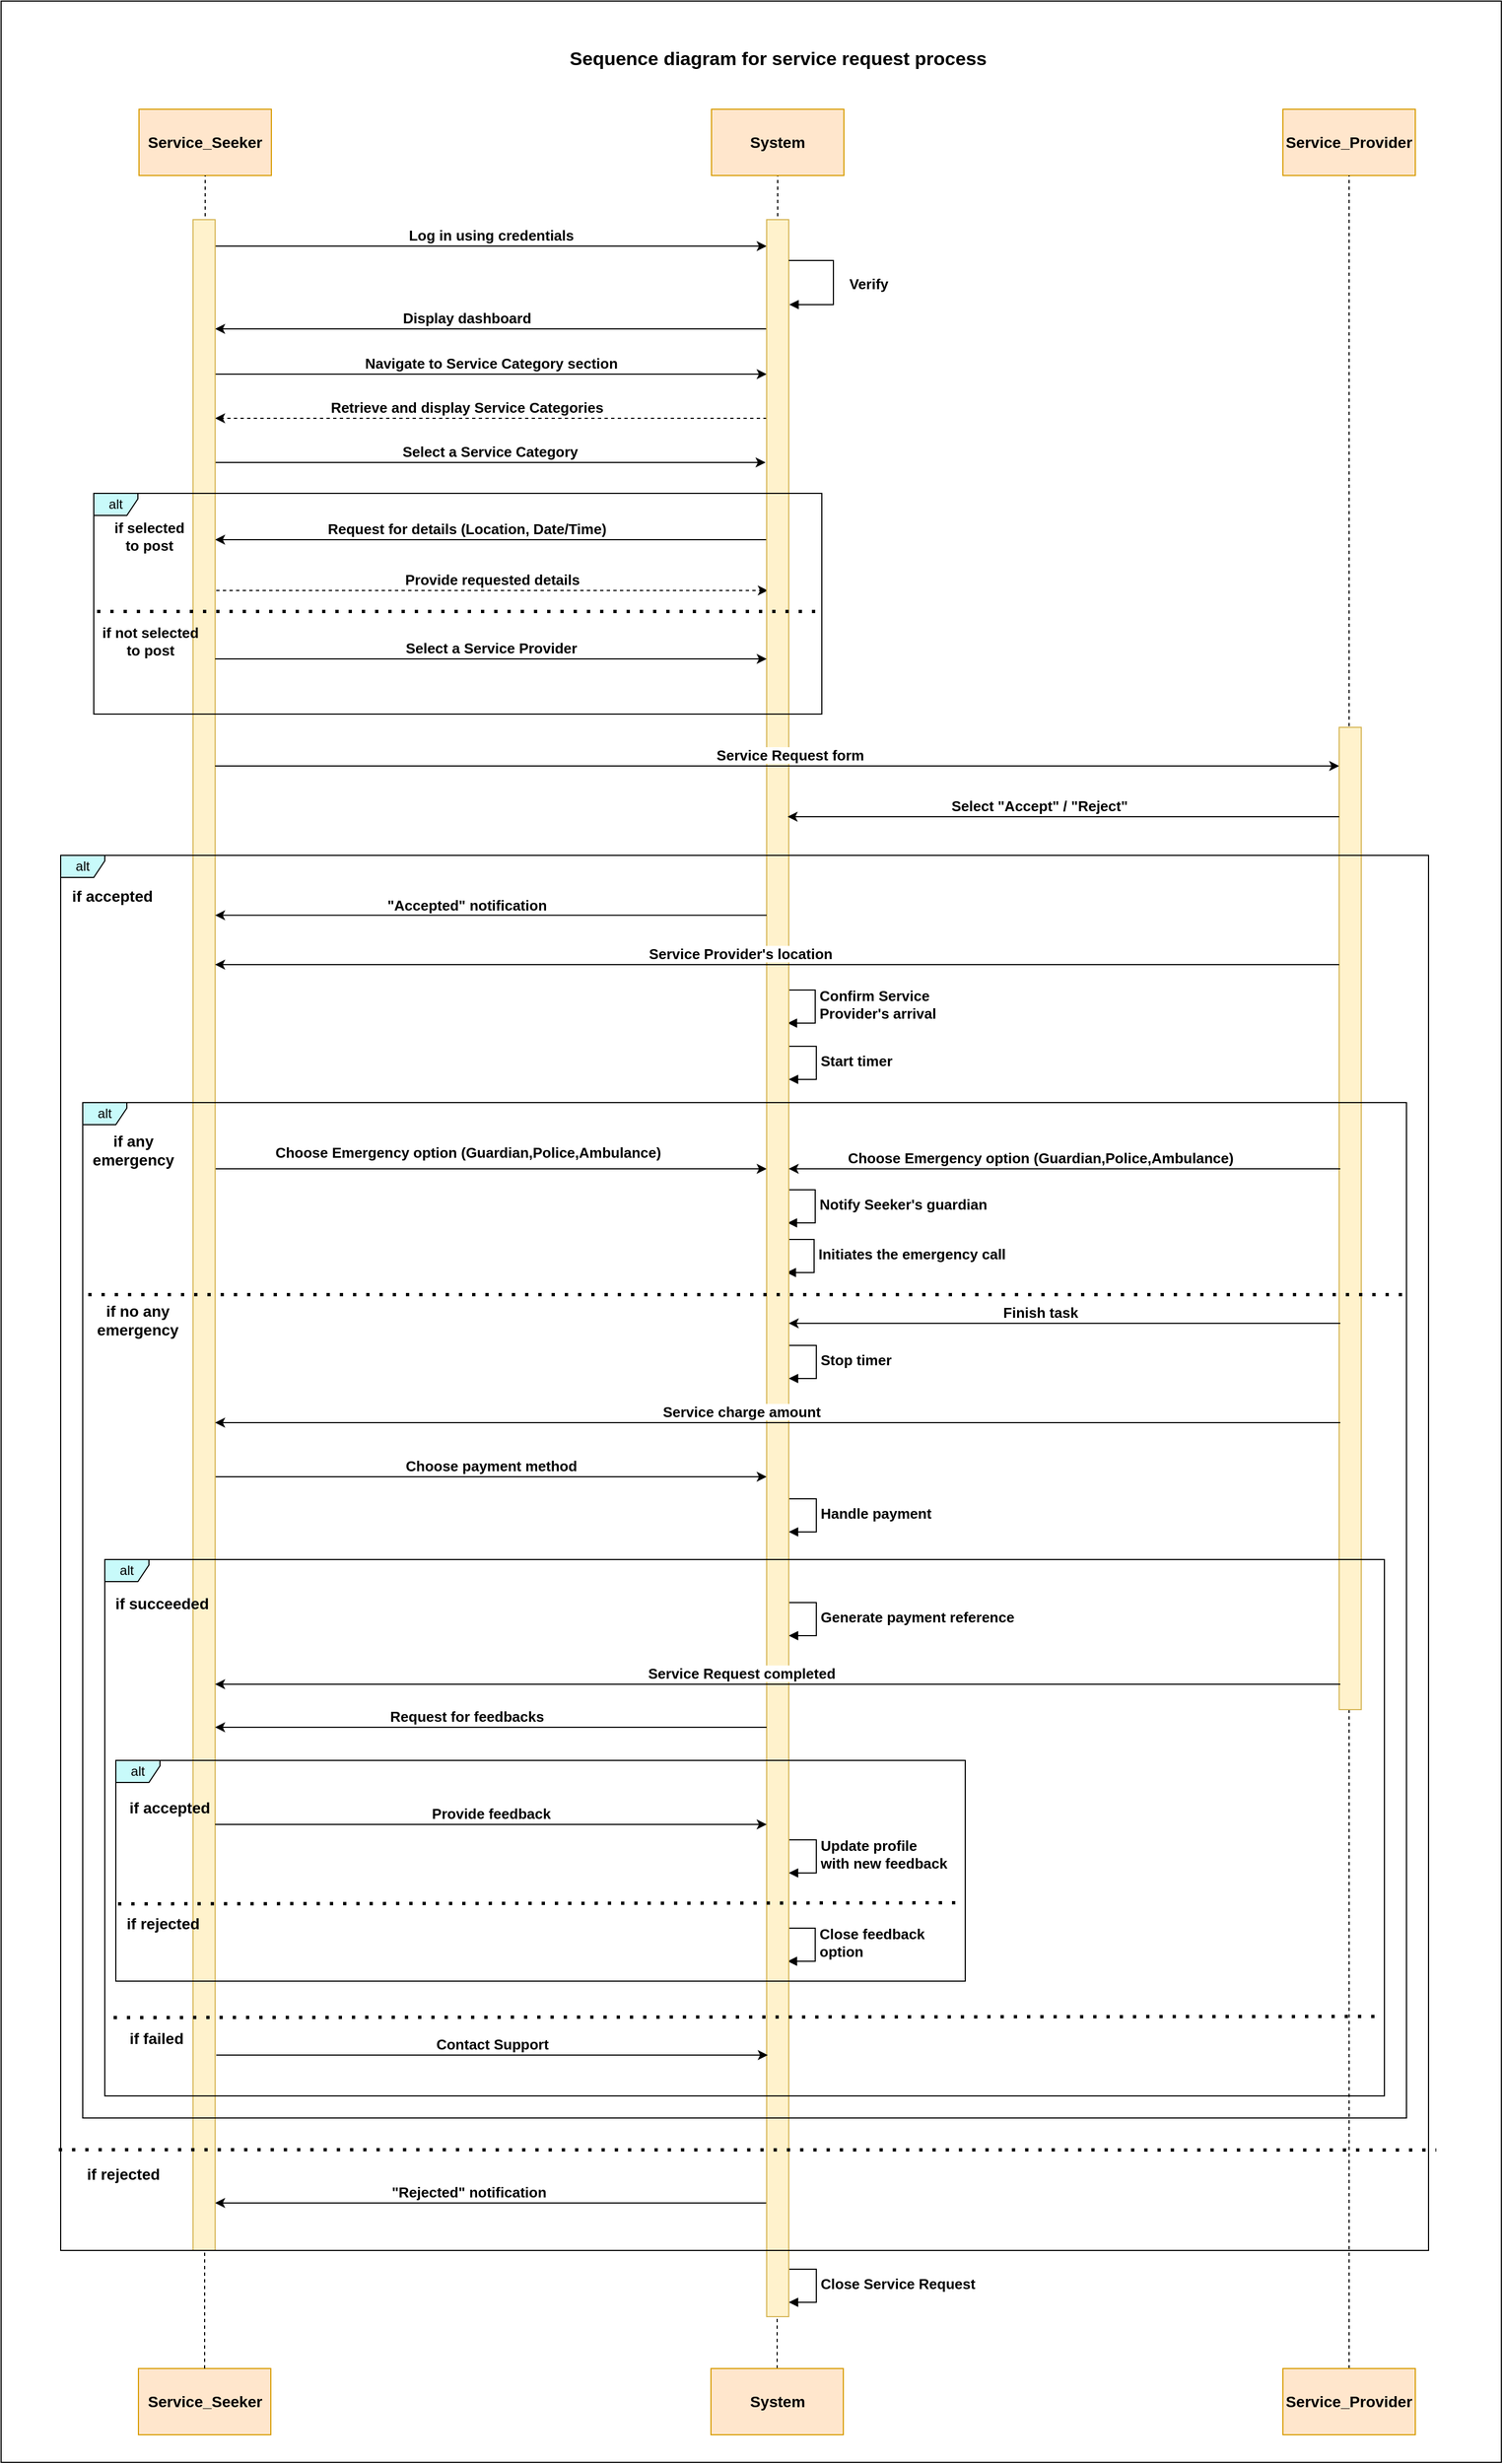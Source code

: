 <mxfile scale="1" border="0" version="24.7.6">
  <diagram name="Page-1" id="8oM3duvz2TU3RTAEfhtT">
    <mxGraphModel dx="2442" dy="2044" grid="1" gridSize="10" guides="1" tooltips="1" connect="1" arrows="1" fold="1" page="1" pageScale="1" pageWidth="827" pageHeight="1169" math="0" shadow="0">
      <root>
        <mxCell id="0" />
        <mxCell id="1" parent="0" />
        <mxCell id="k1m43eBHsrp6XuXPNPDE-4" value="" style="rounded=0;whiteSpace=wrap;html=1;" parent="1" vertex="1">
          <mxGeometry x="-44" y="-58" width="1360" height="2230" as="geometry" />
        </mxCell>
        <mxCell id="nU8jEjxdc3_Op8f76GUu-1" value="&lt;span style=&quot;font-size: 13px;&quot;&gt;&lt;b&gt;Initiates the emergency call&lt;/b&gt;&lt;/span&gt;" style="html=1;align=left;spacingLeft=2;endArrow=block;rounded=0;edgeStyle=orthogonalEdgeStyle;curved=0;rounded=0;fontFamily=Helvetica;fontSize=12;fontColor=default;" edge="1" parent="1">
          <mxGeometry relative="1" as="geometry">
            <mxPoint x="663" y="1064" as="sourcePoint" />
            <Array as="points">
              <mxPoint x="693" y="1094" />
            </Array>
            <mxPoint x="668" y="1094" as="targetPoint" />
          </mxGeometry>
        </mxCell>
        <mxCell id="KTruLiFnn_15mz_rVP_--7" value="&lt;span style=&quot;font-size: 13px;&quot;&gt;&lt;b&gt;Generate payment reference&lt;/b&gt;&lt;/span&gt;" style="html=1;align=left;spacingLeft=2;endArrow=block;rounded=0;edgeStyle=orthogonalEdgeStyle;curved=0;rounded=0;fontFamily=Helvetica;fontSize=12;fontColor=default;" parent="1" edge="1">
          <mxGeometry relative="1" as="geometry">
            <mxPoint x="665" y="1393" as="sourcePoint" />
            <Array as="points">
              <mxPoint x="695" y="1423" />
            </Array>
            <mxPoint x="670" y="1423" as="targetPoint" />
          </mxGeometry>
        </mxCell>
        <mxCell id="JOZAr-Np54FyjJlOU2Ba-77" value="&lt;span style=&quot;font-size: 13px;&quot;&gt;&lt;b&gt;Close Service Request&lt;/b&gt;&lt;/span&gt;" style="html=1;align=left;spacingLeft=2;endArrow=block;rounded=0;edgeStyle=orthogonalEdgeStyle;curved=0;rounded=0;fontFamily=Helvetica;fontSize=12;fontColor=default;" parent="1" edge="1">
          <mxGeometry relative="1" as="geometry">
            <mxPoint x="665" y="1997" as="sourcePoint" />
            <Array as="points">
              <mxPoint x="695" y="2027" />
            </Array>
            <mxPoint x="670" y="2027" as="targetPoint" />
          </mxGeometry>
        </mxCell>
        <mxCell id="JOZAr-Np54FyjJlOU2Ba-74" value="&lt;span style=&quot;font-size: 13px;&quot;&gt;&lt;b&gt;Close feedback&lt;/b&gt;&lt;/span&gt;&lt;div&gt;&lt;span style=&quot;font-size: 13px;&quot;&gt;&lt;b&gt;option&lt;/b&gt;&lt;/span&gt;&lt;/div&gt;" style="html=1;align=left;spacingLeft=2;endArrow=block;rounded=0;edgeStyle=orthogonalEdgeStyle;curved=0;rounded=0;fontFamily=Helvetica;fontSize=12;fontColor=default;" parent="1" edge="1">
          <mxGeometry relative="1" as="geometry">
            <mxPoint x="664" y="1688" as="sourcePoint" />
            <Array as="points">
              <mxPoint x="694" y="1718" />
            </Array>
            <mxPoint x="669" y="1718" as="targetPoint" />
          </mxGeometry>
        </mxCell>
        <mxCell id="JOZAr-Np54FyjJlOU2Ba-67" value="&lt;span style=&quot;font-size: 13px;&quot;&gt;&lt;b&gt;Update profile&lt;/b&gt;&lt;/span&gt;&lt;div&gt;&lt;span style=&quot;font-size: 13px;&quot;&gt;&lt;b&gt;with new feedback&lt;/b&gt;&lt;/span&gt;&lt;/div&gt;" style="html=1;align=left;spacingLeft=2;endArrow=block;rounded=0;edgeStyle=orthogonalEdgeStyle;curved=0;rounded=0;fontFamily=Helvetica;fontSize=12;fontColor=default;" parent="1" edge="1">
          <mxGeometry relative="1" as="geometry">
            <mxPoint x="665" y="1608" as="sourcePoint" />
            <Array as="points">
              <mxPoint x="695" y="1638" />
            </Array>
            <mxPoint x="670" y="1638" as="targetPoint" />
          </mxGeometry>
        </mxCell>
        <mxCell id="JOZAr-Np54FyjJlOU2Ba-59" value="&lt;span style=&quot;font-size: 13px;&quot;&gt;&lt;b&gt;Handle payment&lt;/b&gt;&lt;/span&gt;" style="html=1;align=left;spacingLeft=2;endArrow=block;rounded=0;edgeStyle=orthogonalEdgeStyle;curved=0;rounded=0;fontFamily=Helvetica;fontSize=12;fontColor=default;" parent="1" edge="1">
          <mxGeometry relative="1" as="geometry">
            <mxPoint x="665" y="1299" as="sourcePoint" />
            <Array as="points">
              <mxPoint x="695" y="1329" />
            </Array>
            <mxPoint x="670" y="1329" as="targetPoint" />
          </mxGeometry>
        </mxCell>
        <mxCell id="JOZAr-Np54FyjJlOU2Ba-56" value="&lt;span style=&quot;font-size: 13px;&quot;&gt;&lt;b&gt;Stop timer&lt;/b&gt;&lt;/span&gt;" style="html=1;align=left;spacingLeft=2;endArrow=block;rounded=0;edgeStyle=orthogonalEdgeStyle;curved=0;rounded=0;fontFamily=Helvetica;fontSize=12;fontColor=default;" parent="1" edge="1">
          <mxGeometry relative="1" as="geometry">
            <mxPoint x="665" y="1160" as="sourcePoint" />
            <Array as="points">
              <mxPoint x="695" y="1190" />
            </Array>
            <mxPoint x="670" y="1190" as="targetPoint" />
          </mxGeometry>
        </mxCell>
        <mxCell id="JOZAr-Np54FyjJlOU2Ba-39" value="&lt;b&gt;&lt;font style=&quot;font-size: 13px;&quot;&gt;Confirm Service&lt;/font&gt;&lt;/b&gt;&lt;div&gt;&lt;b&gt;&lt;font style=&quot;font-size: 13px;&quot;&gt;Provider&#39;s arrival&lt;/font&gt;&lt;/b&gt;&lt;/div&gt;" style="html=1;align=left;spacingLeft=2;endArrow=block;rounded=0;edgeStyle=orthogonalEdgeStyle;curved=0;rounded=0;fontFamily=Helvetica;fontSize=12;fontColor=default;" parent="1" edge="1">
          <mxGeometry relative="1" as="geometry">
            <mxPoint x="664" y="838" as="sourcePoint" />
            <Array as="points">
              <mxPoint x="694" y="868" />
            </Array>
            <mxPoint x="669" y="868" as="targetPoint" />
          </mxGeometry>
        </mxCell>
        <mxCell id="JOZAr-Np54FyjJlOU2Ba-43" value="&lt;span style=&quot;font-size: 13px;&quot;&gt;&lt;b&gt;Start timer&lt;/b&gt;&lt;/span&gt;" style="html=1;align=left;spacingLeft=2;endArrow=block;rounded=0;edgeStyle=orthogonalEdgeStyle;curved=0;rounded=0;fontFamily=Helvetica;fontSize=12;fontColor=default;" parent="1" edge="1">
          <mxGeometry relative="1" as="geometry">
            <mxPoint x="665" y="889" as="sourcePoint" />
            <Array as="points">
              <mxPoint x="695" y="919" />
            </Array>
            <mxPoint x="670" y="919" as="targetPoint" />
          </mxGeometry>
        </mxCell>
        <mxCell id="JOZAr-Np54FyjJlOU2Ba-49" value="&lt;span style=&quot;font-size: 13px;&quot;&gt;&lt;b&gt;Notify Seeker&#39;s guardian&lt;/b&gt;&lt;/span&gt;" style="html=1;align=left;spacingLeft=2;endArrow=block;rounded=0;edgeStyle=orthogonalEdgeStyle;curved=0;rounded=0;fontFamily=Helvetica;fontSize=12;fontColor=default;" parent="1" edge="1">
          <mxGeometry relative="1" as="geometry">
            <mxPoint x="664" y="1019" as="sourcePoint" />
            <Array as="points">
              <mxPoint x="694" y="1049" />
            </Array>
            <mxPoint x="669" y="1049" as="targetPoint" />
          </mxGeometry>
        </mxCell>
        <mxCell id="a8Zt6kDaZXivRWWKbpLP-80" value="" style="endArrow=none;dashed=1;html=1;rounded=0;exitX=0.5;exitY=0;exitDx=0;exitDy=0;entryX=0.5;entryY=1;entryDx=0;entryDy=0;" parent="1" source="a8Zt6kDaZXivRWWKbpLP-74" target="a8Zt6kDaZXivRWWKbpLP-2" edge="1">
          <mxGeometry width="50" height="50" relative="1" as="geometry">
            <mxPoint x="520" y="1080" as="sourcePoint" />
            <mxPoint x="690" y="130" as="targetPoint" />
          </mxGeometry>
        </mxCell>
        <mxCell id="a8Zt6kDaZXivRWWKbpLP-1" value="&lt;h3&gt;Service_Seeker&lt;/h3&gt;" style="rounded=0;whiteSpace=wrap;html=1;fillColor=#ffe6cc;strokeColor=#d79b00;" parent="1" vertex="1">
          <mxGeometry x="81" y="40" width="120" height="60" as="geometry" />
        </mxCell>
        <mxCell id="a8Zt6kDaZXivRWWKbpLP-2" value="&lt;h3&gt;System&lt;/h3&gt;" style="rounded=0;whiteSpace=wrap;html=1;fillColor=#ffe6cc;strokeColor=#d79b00;" parent="1" vertex="1">
          <mxGeometry x="600" y="40" width="120" height="60" as="geometry" />
        </mxCell>
        <mxCell id="a8Zt6kDaZXivRWWKbpLP-30" value="" style="endArrow=classic;html=1;rounded=0;" parent="1" edge="1">
          <mxGeometry width="50" height="50" relative="1" as="geometry">
            <mxPoint x="150" y="164" as="sourcePoint" />
            <mxPoint x="650" y="164" as="targetPoint" />
          </mxGeometry>
        </mxCell>
        <mxCell id="a8Zt6kDaZXivRWWKbpLP-31" value="&lt;b&gt;&lt;font style=&quot;font-size: 13px;&quot;&gt;Log in using credentials&lt;/font&gt;&lt;/b&gt;" style="edgeLabel;html=1;align=center;verticalAlign=middle;resizable=0;points=[];" parent="a8Zt6kDaZXivRWWKbpLP-30" vertex="1" connectable="0">
          <mxGeometry x="0.044" relative="1" as="geometry">
            <mxPoint x="-11" y="-10" as="offset" />
          </mxGeometry>
        </mxCell>
        <mxCell id="a8Zt6kDaZXivRWWKbpLP-40" value="" style="endArrow=classic;html=1;rounded=0;" parent="1" edge="1">
          <mxGeometry width="50" height="50" relative="1" as="geometry">
            <mxPoint x="650" y="239" as="sourcePoint" />
            <mxPoint x="150" y="239" as="targetPoint" />
          </mxGeometry>
        </mxCell>
        <mxCell id="a8Zt6kDaZXivRWWKbpLP-41" value="&lt;b&gt;&lt;font style=&quot;font-size: 13px;&quot;&gt;Display dashboard&lt;/font&gt;&lt;/b&gt;" style="edgeLabel;html=1;align=center;verticalAlign=middle;resizable=0;points=[];" parent="a8Zt6kDaZXivRWWKbpLP-40" vertex="1" connectable="0">
          <mxGeometry x="0.044" relative="1" as="geometry">
            <mxPoint x="-11" y="-10" as="offset" />
          </mxGeometry>
        </mxCell>
        <mxCell id="a8Zt6kDaZXivRWWKbpLP-42" value="" style="endArrow=classic;html=1;rounded=0;" parent="1" edge="1">
          <mxGeometry width="50" height="50" relative="1" as="geometry">
            <mxPoint x="150" y="280" as="sourcePoint" />
            <mxPoint x="650" y="280" as="targetPoint" />
          </mxGeometry>
        </mxCell>
        <mxCell id="a8Zt6kDaZXivRWWKbpLP-43" value="&lt;b&gt;&lt;font style=&quot;font-size: 13px;&quot;&gt;Navigate to Service Category&amp;nbsp;&lt;/font&gt;&lt;/b&gt;&lt;b&gt;&lt;font style=&quot;font-size: 13px;&quot;&gt;section&lt;/font&gt;&lt;/b&gt;" style="edgeLabel;html=1;align=center;verticalAlign=middle;resizable=0;points=[];" parent="a8Zt6kDaZXivRWWKbpLP-42" vertex="1" connectable="0">
          <mxGeometry x="0.044" relative="1" as="geometry">
            <mxPoint x="-11" y="-10" as="offset" />
          </mxGeometry>
        </mxCell>
        <mxCell id="a8Zt6kDaZXivRWWKbpLP-44" value="" style="endArrow=classic;html=1;rounded=0;" parent="1" edge="1">
          <mxGeometry width="50" height="50" relative="1" as="geometry">
            <mxPoint x="149" y="360" as="sourcePoint" />
            <mxPoint x="649" y="360" as="targetPoint" />
          </mxGeometry>
        </mxCell>
        <mxCell id="a8Zt6kDaZXivRWWKbpLP-45" value="&lt;b&gt;&lt;font style=&quot;font-size: 13px;&quot;&gt;Select a Service Category&lt;/font&gt;&lt;/b&gt;" style="edgeLabel;html=1;align=center;verticalAlign=middle;resizable=0;points=[];" parent="a8Zt6kDaZXivRWWKbpLP-44" vertex="1" connectable="0">
          <mxGeometry x="0.044" relative="1" as="geometry">
            <mxPoint x="-11" y="-10" as="offset" />
          </mxGeometry>
        </mxCell>
        <mxCell id="a8Zt6kDaZXivRWWKbpLP-46" value="" style="endArrow=classic;html=1;rounded=0;dashed=1;" parent="1" edge="1">
          <mxGeometry width="50" height="50" relative="1" as="geometry">
            <mxPoint x="650" y="320" as="sourcePoint" />
            <mxPoint x="150" y="320" as="targetPoint" />
          </mxGeometry>
        </mxCell>
        <mxCell id="a8Zt6kDaZXivRWWKbpLP-47" value="&lt;b&gt;&lt;font style=&quot;font-size: 13px;&quot;&gt;Retrieve and display Service&amp;nbsp;&lt;/font&gt;&lt;/b&gt;&lt;span style=&quot;color: rgba(0, 0, 0, 0); font-family: monospace; font-size: 0px; text-align: start; background-color: rgb(251, 251, 251);&quot;&gt;%3CmxGraphModel%3E%3Croot%3E%3CmxCell%20id%3D%220%22%2F%3E%3CmxCell%20id%3D%221%22%20parent%3D%220%22%2F%3E%3CmxCell%20id%3D%222%22%20value%3D%22%22%20style%3D%22endArrow%3Dclassic%3Bhtml%3D1%3Brounded%3D0%3B%22%20edge%3D%221%22%20parent%3D%221%22%3E%3CmxGeometry%20width%3D%2250%22%20height%3D%2250%22%20relative%3D%221%22%20as%3D%22geometry%22%3E%3CmxPoint%20x%3D%22650%22%20y%3D%22239%22%20as%3D%22sourcePoint%22%2F%3E%3CmxPoint%20x%3D%22150%22%20y%3D%22239%22%20as%3D%22targetPoint%22%2F%3E%3C%2FmxGeometry%3E%3C%2FmxCell%3E%3CmxCell%20id%3D%223%22%20value%3D%22%26lt%3Bb%26gt%3B%26lt%3Bfont%20style%3D%26quot%3Bfont-size%3A%2013px%3B%26quot%3B%26gt%3BDisplay%20dashboard%26lt%3B%2Ffont%26gt%3B%26lt%3B%2Fb%26gt%3B%22%20style%3D%22edgeLabel%3Bhtml%3D1%3Balign%3Dcenter%3BverticalAlign%3Dmiddle%3Bresizable%3D0%3Bpoints%3D%5B%5D%3B%22%20vertex%3D%221%22%20connectable%3D%220%22%20parent%3D%222%22%3E%3CmxGeometry%20x%3D%220.044%22%20relative%3D%221%22%20as%3D%22geometry%22%3E%3CmxPoint%20x%3D%22-11%22%20y%3D%22-10%22%20as%3D%22offset%22%2F%3E%3C%2FmxGeometry%3E%3C%2FmxCell%3E%3C%2Froot%3E%3C%2FmxGraphModel%3E&lt;/span&gt;&lt;span style=&quot;color: rgba(0, 0, 0, 0); font-family: monospace; font-size: 0px; text-align: start; background-color: rgb(251, 251, 251);&quot;&gt;%3CmxGraphModel%3E%3Croot%3E%3CmxCell%20id%3D%220%22%2F%3E%3CmxCell%20id%3D%221%22%20parent%3D%220%22%2F%3E%3CmxCell%20id%3D%222%22%20value%3D%22%22%20style%3D%22endArrow%3Dclassic%3Bhtml%3D1%3Brounded%3D0%3B%22%20edge%3D%221%22%20parent%3D%221%22%3E%3CmxGeometry%20width%3D%2250%22%20height%3D%2250%22%20relative%3D%221%22%20as%3D%22geometry%22%3E%3CmxPoint%20x%3D%22650%22%20y%3D%22239%22%20as%3D%22sourcePoint%22%2F%3E%3CmxPoint%20x%3D%22150%22%20y%3D%22239%22%20as%3D%22targetPoint%22%2F%3E%3C%2FmxGeometry%3E%3C%2FmxCell%3E%3CmxCell%20id%3D%223%22%20value%3D%22%26lt%3Bb%26gt%3B%26lt%3Bfont%20style%3D%26quot%3Bfont-size%3A%2013px%3B%26quot%3B%26gt%3BDisplay%20dashboard%26lt%3B%2Ffont%26gt%3B%26lt%3B%2Fb%26gt%3B%22%20style%3D%22edgeLabel%3Bhtml%3D1%3Balign%3Dcenter%3BverticalAlign%3Dmiddle%3Bresizable%3D0%3Bpoints%3D%5B%5D%3B%22%20vertex%3D%221%22%20connectable%3D%220%22%20parent%3D%222%22%3E%3CmxGeometry%20x%3D%220.044%22%20relative%3D%221%22%20as%3D%22geometry%22%3E%3CmxPoint%20x%3D%22-11%22%20y%3D%22-10%22%20as%3D%22offset%22%2F%3E%3C%2FmxGeometry%3E%3C%2FmxCell%3E%3C%2Froot%3E%3C%2FmxGraphModel%3E&lt;/span&gt;&lt;b&gt;&lt;font style=&quot;font-size: 13px;&quot;&gt;Categories&lt;/font&gt;&lt;/b&gt;" style="edgeLabel;html=1;align=center;verticalAlign=middle;resizable=0;points=[];" parent="a8Zt6kDaZXivRWWKbpLP-46" vertex="1" connectable="0">
          <mxGeometry x="0.044" relative="1" as="geometry">
            <mxPoint x="-11" y="-10" as="offset" />
          </mxGeometry>
        </mxCell>
        <mxCell id="a8Zt6kDaZXivRWWKbpLP-48" value="" style="endArrow=classic;html=1;rounded=0;" parent="1" edge="1">
          <mxGeometry width="50" height="50" relative="1" as="geometry">
            <mxPoint x="650" y="430" as="sourcePoint" />
            <mxPoint x="150" y="430" as="targetPoint" />
          </mxGeometry>
        </mxCell>
        <mxCell id="a8Zt6kDaZXivRWWKbpLP-49" value="&lt;b&gt;&lt;font style=&quot;font-size: 13px;&quot;&gt;Request for details (Location, Date/Time)&lt;/font&gt;&lt;/b&gt;" style="edgeLabel;html=1;align=center;verticalAlign=middle;resizable=0;points=[];" parent="a8Zt6kDaZXivRWWKbpLP-48" vertex="1" connectable="0">
          <mxGeometry x="0.044" relative="1" as="geometry">
            <mxPoint x="-11" y="-10" as="offset" />
          </mxGeometry>
        </mxCell>
        <mxCell id="a8Zt6kDaZXivRWWKbpLP-50" value="" style="endArrow=classic;html=1;rounded=0;dashed=1;" parent="1" edge="1">
          <mxGeometry width="50" height="50" relative="1" as="geometry">
            <mxPoint x="151" y="476" as="sourcePoint" />
            <mxPoint x="651" y="476" as="targetPoint" />
          </mxGeometry>
        </mxCell>
        <mxCell id="a8Zt6kDaZXivRWWKbpLP-51" value="&lt;b&gt;&lt;font style=&quot;font-size: 13px;&quot;&gt;Provide requested details&lt;/font&gt;&lt;/b&gt;" style="edgeLabel;html=1;align=center;verticalAlign=middle;resizable=0;points=[];" parent="a8Zt6kDaZXivRWWKbpLP-50" vertex="1" connectable="0">
          <mxGeometry x="0.044" relative="1" as="geometry">
            <mxPoint x="-11" y="-10" as="offset" />
          </mxGeometry>
        </mxCell>
        <mxCell id="a8Zt6kDaZXivRWWKbpLP-56" value="" style="endArrow=classic;html=1;rounded=0;" parent="1" edge="1">
          <mxGeometry width="50" height="50" relative="1" as="geometry">
            <mxPoint x="650" y="1937" as="sourcePoint" />
            <mxPoint x="150" y="1937" as="targetPoint" />
          </mxGeometry>
        </mxCell>
        <mxCell id="a8Zt6kDaZXivRWWKbpLP-57" value="&lt;span style=&quot;font-size: 13px;&quot;&gt;&lt;b&gt;&amp;nbsp;&quot;Rejected&quot; notification&lt;/b&gt;&lt;/span&gt;" style="edgeLabel;html=1;align=center;verticalAlign=middle;resizable=0;points=[];" parent="a8Zt6kDaZXivRWWKbpLP-56" vertex="1" connectable="0">
          <mxGeometry x="0.044" relative="1" as="geometry">
            <mxPoint x="-11" y="-10" as="offset" />
          </mxGeometry>
        </mxCell>
        <mxCell id="a8Zt6kDaZXivRWWKbpLP-61" value="" style="endArrow=classic;html=1;rounded=0;" parent="1" edge="1">
          <mxGeometry width="50" height="50" relative="1" as="geometry">
            <mxPoint x="150" y="1000" as="sourcePoint" />
            <mxPoint x="650" y="1000" as="targetPoint" />
          </mxGeometry>
        </mxCell>
        <mxCell id="a8Zt6kDaZXivRWWKbpLP-62" value="&lt;b&gt;&lt;font style=&quot;font-size: 13px;&quot;&gt;Choose Emergency option (Guardian,Police,Ambulance)&lt;/font&gt;&lt;/b&gt;" style="edgeLabel;html=1;align=center;verticalAlign=middle;resizable=0;points=[];" parent="a8Zt6kDaZXivRWWKbpLP-61" vertex="1" connectable="0">
          <mxGeometry x="0.044" relative="1" as="geometry">
            <mxPoint x="-32" y="-15" as="offset" />
          </mxGeometry>
        </mxCell>
        <mxCell id="a8Zt6kDaZXivRWWKbpLP-66" value="" style="endArrow=classic;html=1;rounded=0;" parent="1" edge="1">
          <mxGeometry width="50" height="50" relative="1" as="geometry">
            <mxPoint x="150" y="1279" as="sourcePoint" />
            <mxPoint x="650" y="1279" as="targetPoint" />
          </mxGeometry>
        </mxCell>
        <mxCell id="a8Zt6kDaZXivRWWKbpLP-67" value="&lt;b&gt;&lt;font style=&quot;font-size: 13px;&quot;&gt;Choose payment method&lt;/font&gt;&lt;/b&gt;" style="edgeLabel;html=1;align=center;verticalAlign=middle;resizable=0;points=[];" parent="a8Zt6kDaZXivRWWKbpLP-66" vertex="1" connectable="0">
          <mxGeometry x="0.044" relative="1" as="geometry">
            <mxPoint x="-11" y="-10" as="offset" />
          </mxGeometry>
        </mxCell>
        <mxCell id="a8Zt6kDaZXivRWWKbpLP-69" value="&lt;font style=&quot;font-size: 14px;&quot;&gt;&lt;b&gt;if accepted&lt;/b&gt;&lt;/font&gt;" style="text;html=1;align=center;verticalAlign=middle;whiteSpace=wrap;rounded=0;" parent="1" vertex="1">
          <mxGeometry x="7" y="738" width="100" height="30" as="geometry" />
        </mxCell>
        <mxCell id="a8Zt6kDaZXivRWWKbpLP-73" value="&lt;h3&gt;Service_Seeker&lt;/h3&gt;" style="rounded=0;whiteSpace=wrap;html=1;fillColor=#ffe6cc;strokeColor=#d79b00;" parent="1" vertex="1">
          <mxGeometry x="80.5" y="2087" width="120" height="60" as="geometry" />
        </mxCell>
        <mxCell id="a8Zt6kDaZXivRWWKbpLP-74" value="&lt;h3&gt;System&lt;/h3&gt;" style="rounded=0;whiteSpace=wrap;html=1;fillColor=#ffe6cc;strokeColor=#d79b00;" parent="1" vertex="1">
          <mxGeometry x="599.5" y="2087" width="120" height="60" as="geometry" />
        </mxCell>
        <mxCell id="a8Zt6kDaZXivRWWKbpLP-76" value="" style="endArrow=none;dashed=1;html=1;rounded=0;entryX=0.5;entryY=1;entryDx=0;entryDy=0;exitX=0.5;exitY=0;exitDx=0;exitDy=0;" parent="1" source="a8Zt6kDaZXivRWWKbpLP-73" target="a8Zt6kDaZXivRWWKbpLP-1" edge="1">
          <mxGeometry width="50" height="50" relative="1" as="geometry">
            <mxPoint x="141" y="1772.286" as="sourcePoint" />
            <mxPoint x="230" y="1040" as="targetPoint" />
            <Array as="points" />
          </mxGeometry>
        </mxCell>
        <mxCell id="a8Zt6kDaZXivRWWKbpLP-75" value="" style="html=1;points=[[0,0,0,0,5],[0,1,0,0,-5],[1,0,0,0,5],[1,1,0,0,-5]];perimeter=orthogonalPerimeter;outlineConnect=0;targetShapes=umlLifeline;portConstraint=eastwest;newEdgeStyle={&quot;curved&quot;:0,&quot;rounded&quot;:0};fillColor=#fff2cc;strokeColor=#d6b656;" parent="1" vertex="1">
          <mxGeometry x="130" y="140" width="20" height="1840" as="geometry" />
        </mxCell>
        <mxCell id="a8Zt6kDaZXivRWWKbpLP-77" value="" style="html=1;points=[[0,0,0,0,5],[0,1,0,0,-5],[1,0,0,0,5],[1,1,0,0,-5]];perimeter=orthogonalPerimeter;outlineConnect=0;targetShapes=umlLifeline;portConstraint=eastwest;newEdgeStyle={&quot;curved&quot;:0,&quot;rounded&quot;:0};fillColor=#fff2cc;strokeColor=#d6b656;" parent="1" vertex="1">
          <mxGeometry x="650" y="140" width="20" height="1900" as="geometry" />
        </mxCell>
        <mxCell id="a8Zt6kDaZXivRWWKbpLP-70" value="&lt;font style=&quot;font-size: 14px;&quot;&gt;&lt;b&gt;if rejected&lt;/b&gt;&lt;/font&gt;" style="text;html=1;align=center;verticalAlign=middle;whiteSpace=wrap;rounded=0;" parent="1" vertex="1">
          <mxGeometry x="15" y="1896" width="104" height="30" as="geometry" />
        </mxCell>
        <mxCell id="JOZAr-Np54FyjJlOU2Ba-1" value="&lt;h3&gt;Service_Provider&lt;/h3&gt;" style="rounded=0;whiteSpace=wrap;html=1;fillColor=#ffe6cc;strokeColor=#d79b00;" parent="1" vertex="1">
          <mxGeometry x="1118" y="40" width="120" height="60" as="geometry" />
        </mxCell>
        <mxCell id="JOZAr-Np54FyjJlOU2Ba-3" value="" style="endArrow=none;dashed=1;html=1;rounded=0;entryX=0.5;entryY=1;entryDx=0;entryDy=0;exitX=0.5;exitY=0;exitDx=0;exitDy=0;" parent="1" source="JOZAr-Np54FyjJlOU2Ba-75" target="JOZAr-Np54FyjJlOU2Ba-1" edge="1">
          <mxGeometry width="50" height="50" relative="1" as="geometry">
            <mxPoint x="1178" y="1080" as="sourcePoint" />
            <mxPoint x="1058" y="120" as="targetPoint" />
          </mxGeometry>
        </mxCell>
        <mxCell id="JOZAr-Np54FyjJlOU2Ba-13" value="alt" style="shape=umlFrame;whiteSpace=wrap;html=1;pointerEvents=0;width=40;height=20;fillColor=#c8fafa;" parent="1" vertex="1">
          <mxGeometry x="40" y="388" width="660" height="200" as="geometry" />
        </mxCell>
        <mxCell id="JOZAr-Np54FyjJlOU2Ba-14" value="&lt;font style=&quot;font-size: 13px;&quot;&gt;&lt;b&gt;if selected&lt;/b&gt;&lt;/font&gt;&lt;div style=&quot;font-size: 13px;&quot;&gt;&lt;font style=&quot;font-size: 13px;&quot;&gt;&lt;b&gt;to post&lt;/b&gt;&lt;/font&gt;&lt;/div&gt;" style="text;html=1;align=center;verticalAlign=middle;resizable=0;points=[];autosize=1;strokeColor=none;fillColor=none;fontFamily=Helvetica;fontSize=12;fontColor=default;" parent="1" vertex="1">
          <mxGeometry x="45" y="407" width="90" height="40" as="geometry" />
        </mxCell>
        <mxCell id="JOZAr-Np54FyjJlOU2Ba-16" value="&lt;span style=&quot;font-size: 13px;&quot;&gt;&lt;b&gt;Verify&lt;/b&gt;&lt;/span&gt;" style="html=1;align=left;spacingLeft=2;endArrow=block;rounded=0;edgeStyle=orthogonalEdgeStyle;curved=0;rounded=0;" parent="1" edge="1">
          <mxGeometry x="0.004" y="10" relative="1" as="geometry">
            <mxPoint x="670" y="177" as="sourcePoint" />
            <Array as="points">
              <mxPoint x="710.5" y="177" />
              <mxPoint x="710.5" y="217" />
            </Array>
            <mxPoint x="670.5" y="217" as="targetPoint" />
            <mxPoint y="1" as="offset" />
          </mxGeometry>
        </mxCell>
        <mxCell id="JOZAr-Np54FyjJlOU2Ba-17" value="&lt;b&gt;&lt;font style=&quot;font-size: 17px;&quot;&gt;Sequence diagram for service request process&lt;/font&gt;&lt;/b&gt;" style="text;html=1;align=center;verticalAlign=middle;resizable=0;points=[];autosize=1;strokeColor=none;fillColor=none;fontFamily=Helvetica;fontSize=12;fontColor=default;" parent="1" vertex="1">
          <mxGeometry x="459.5" y="-20" width="400" height="30" as="geometry" />
        </mxCell>
        <mxCell id="JOZAr-Np54FyjJlOU2Ba-19" value="" style="endArrow=none;dashed=1;html=1;dashPattern=1 3;strokeWidth=3;rounded=0;exitX=0.001;exitY=0.666;exitDx=0;exitDy=0;exitPerimeter=0;" parent="1" edge="1">
          <mxGeometry width="50" height="50" relative="1" as="geometry">
            <mxPoint x="43" y="495" as="sourcePoint" />
            <mxPoint x="700" y="495" as="targetPoint" />
          </mxGeometry>
        </mxCell>
        <mxCell id="JOZAr-Np54FyjJlOU2Ba-20" value="&lt;b style=&quot;font-size: 13px;&quot;&gt;&lt;font style=&quot;font-size: 13px;&quot;&gt;if not selected&lt;/font&gt;&lt;/b&gt;&lt;div style=&quot;font-size: 13px;&quot;&gt;&lt;b&gt;&lt;font style=&quot;font-size: 13px;&quot;&gt;to post&lt;/font&gt;&lt;/b&gt;&lt;/div&gt;" style="text;html=1;align=center;verticalAlign=middle;resizable=0;points=[];autosize=1;strokeColor=none;fillColor=none;fontFamily=Helvetica;fontSize=12;fontColor=default;" parent="1" vertex="1">
          <mxGeometry x="36" y="502" width="110" height="40" as="geometry" />
        </mxCell>
        <mxCell id="JOZAr-Np54FyjJlOU2Ba-21" value="" style="endArrow=classic;html=1;rounded=0;" parent="1" edge="1">
          <mxGeometry width="50" height="50" relative="1" as="geometry">
            <mxPoint x="150" y="538" as="sourcePoint" />
            <mxPoint x="650" y="538" as="targetPoint" />
          </mxGeometry>
        </mxCell>
        <mxCell id="JOZAr-Np54FyjJlOU2Ba-22" value="&lt;b&gt;&lt;font style=&quot;font-size: 13px;&quot;&gt;Select a Service Provider&lt;/font&gt;&lt;/b&gt;" style="edgeLabel;html=1;align=center;verticalAlign=middle;resizable=0;points=[];" parent="JOZAr-Np54FyjJlOU2Ba-21" vertex="1" connectable="0">
          <mxGeometry x="0.044" relative="1" as="geometry">
            <mxPoint x="-11" y="-10" as="offset" />
          </mxGeometry>
        </mxCell>
        <mxCell id="JOZAr-Np54FyjJlOU2Ba-26" value="" style="endArrow=classic;html=1;rounded=0;" parent="1" edge="1">
          <mxGeometry width="50" height="50" relative="1" as="geometry">
            <mxPoint x="150" y="635" as="sourcePoint" />
            <mxPoint x="1169" y="635" as="targetPoint" />
          </mxGeometry>
        </mxCell>
        <mxCell id="JOZAr-Np54FyjJlOU2Ba-27" value="&lt;b&gt;&lt;font style=&quot;font-size: 13px;&quot;&gt;Service Request form&lt;/font&gt;&lt;/b&gt;" style="edgeLabel;html=1;align=center;verticalAlign=middle;resizable=0;points=[];" parent="JOZAr-Np54FyjJlOU2Ba-26" vertex="1" connectable="0">
          <mxGeometry x="0.044" relative="1" as="geometry">
            <mxPoint x="-11" y="-10" as="offset" />
          </mxGeometry>
        </mxCell>
        <mxCell id="JOZAr-Np54FyjJlOU2Ba-28" value="" style="html=1;points=[[0,0,0,0,5],[0,1,0,0,-5],[1,0,0,0,5],[1,1,0,0,-5]];perimeter=orthogonalPerimeter;outlineConnect=0;targetShapes=umlLifeline;portConstraint=eastwest;newEdgeStyle={&quot;curved&quot;:0,&quot;rounded&quot;:0};fillColor=#fff2cc;strokeColor=#d6b656;" parent="1" vertex="1">
          <mxGeometry x="1169" y="600" width="20" height="890" as="geometry" />
        </mxCell>
        <mxCell id="JOZAr-Np54FyjJlOU2Ba-30" value="" style="endArrow=classic;html=1;rounded=0;" parent="1" edge="1">
          <mxGeometry width="50" height="50" relative="1" as="geometry">
            <mxPoint x="650" y="770.29" as="sourcePoint" />
            <mxPoint x="150" y="770.29" as="targetPoint" />
          </mxGeometry>
        </mxCell>
        <mxCell id="JOZAr-Np54FyjJlOU2Ba-31" value="&lt;span style=&quot;font-size: 13px;&quot;&gt;&lt;b&gt;&quot;Accepted&quot; notification&lt;/b&gt;&lt;/span&gt;" style="edgeLabel;html=1;align=center;verticalAlign=middle;resizable=0;points=[];" parent="JOZAr-Np54FyjJlOU2Ba-30" vertex="1" connectable="0">
          <mxGeometry x="0.044" relative="1" as="geometry">
            <mxPoint x="-11" y="-10" as="offset" />
          </mxGeometry>
        </mxCell>
        <mxCell id="JOZAr-Np54FyjJlOU2Ba-32" value="" style="endArrow=classic;html=1;rounded=0;" parent="1" edge="1">
          <mxGeometry width="50" height="50" relative="1" as="geometry">
            <mxPoint x="1169" y="681" as="sourcePoint" />
            <mxPoint x="669" y="681" as="targetPoint" />
          </mxGeometry>
        </mxCell>
        <mxCell id="JOZAr-Np54FyjJlOU2Ba-33" value="&lt;span style=&quot;font-size: 13px;&quot;&gt;&lt;b&gt;Select &quot;Accept&quot; / &quot;Reject&quot;&lt;/b&gt;&lt;/span&gt;" style="edgeLabel;html=1;align=center;verticalAlign=middle;resizable=0;points=[];" parent="JOZAr-Np54FyjJlOU2Ba-32" vertex="1" connectable="0">
          <mxGeometry x="0.044" relative="1" as="geometry">
            <mxPoint x="-11" y="-10" as="offset" />
          </mxGeometry>
        </mxCell>
        <mxCell id="JOZAr-Np54FyjJlOU2Ba-44" value="alt" style="shape=umlFrame;whiteSpace=wrap;html=1;pointerEvents=0;rounded=0;strokeColor=default;align=center;verticalAlign=middle;fontFamily=Helvetica;fontSize=12;fontColor=default;fillColor=#c8fafa;width=40;height=20;" parent="1" vertex="1">
          <mxGeometry x="30" y="940" width="1200" height="920" as="geometry" />
        </mxCell>
        <mxCell id="JOZAr-Np54FyjJlOU2Ba-45" value="&lt;font style=&quot;font-size: 14px;&quot;&gt;&lt;b&gt;if accepted&lt;/b&gt;&lt;/font&gt;" style="text;html=1;align=center;verticalAlign=middle;whiteSpace=wrap;rounded=0;" parent="1" vertex="1">
          <mxGeometry x="59" y="1564" width="100" height="30" as="geometry" />
        </mxCell>
        <mxCell id="JOZAr-Np54FyjJlOU2Ba-46" value="&lt;font style=&quot;font-size: 14px;&quot;&gt;&lt;b&gt;if any emergency&lt;/b&gt;&lt;/font&gt;" style="text;html=1;align=center;verticalAlign=middle;whiteSpace=wrap;rounded=0;" parent="1" vertex="1">
          <mxGeometry x="26" y="968" width="100" height="30" as="geometry" />
        </mxCell>
        <mxCell id="JOZAr-Np54FyjJlOU2Ba-47" value="" style="endArrow=classic;html=1;rounded=0;" parent="1" edge="1">
          <mxGeometry width="50" height="50" relative="1" as="geometry">
            <mxPoint x="1170" y="1000" as="sourcePoint" />
            <mxPoint x="670" y="1000" as="targetPoint" />
          </mxGeometry>
        </mxCell>
        <mxCell id="JOZAr-Np54FyjJlOU2Ba-48" value="&lt;b&gt;&lt;font style=&quot;font-size: 13px;&quot;&gt;Choose Emergency option (Guardian,Police,Ambulance)&lt;/font&gt;&lt;/b&gt;" style="edgeLabel;html=1;align=center;verticalAlign=middle;resizable=0;points=[];" parent="JOZAr-Np54FyjJlOU2Ba-47" vertex="1" connectable="0">
          <mxGeometry x="0.044" relative="1" as="geometry">
            <mxPoint x="-11" y="-10" as="offset" />
          </mxGeometry>
        </mxCell>
        <mxCell id="JOZAr-Np54FyjJlOU2Ba-50" value="" style="endArrow=none;dashed=1;html=1;dashPattern=1 3;strokeWidth=3;rounded=0;exitX=0.001;exitY=0.666;exitDx=0;exitDy=0;exitPerimeter=0;" parent="1" edge="1">
          <mxGeometry width="50" height="50" relative="1" as="geometry">
            <mxPoint x="35" y="1114" as="sourcePoint" />
            <mxPoint x="1227" y="1114" as="targetPoint" />
          </mxGeometry>
        </mxCell>
        <mxCell id="JOZAr-Np54FyjJlOU2Ba-53" value="&lt;font style=&quot;font-size: 14px;&quot;&gt;&lt;b&gt;if no any emergency&lt;/b&gt;&lt;/font&gt;" style="text;html=1;align=center;verticalAlign=middle;whiteSpace=wrap;rounded=0;" parent="1" vertex="1">
          <mxGeometry x="30" y="1122" width="100" height="30" as="geometry" />
        </mxCell>
        <mxCell id="JOZAr-Np54FyjJlOU2Ba-54" value="" style="endArrow=classic;html=1;rounded=0;" parent="1" edge="1">
          <mxGeometry width="50" height="50" relative="1" as="geometry">
            <mxPoint x="1170" y="1140" as="sourcePoint" />
            <mxPoint x="670" y="1140" as="targetPoint" />
          </mxGeometry>
        </mxCell>
        <mxCell id="JOZAr-Np54FyjJlOU2Ba-55" value="&lt;b&gt;&lt;font style=&quot;font-size: 13px;&quot;&gt;Finish task&lt;/font&gt;&lt;/b&gt;" style="edgeLabel;html=1;align=center;verticalAlign=middle;resizable=0;points=[];" parent="JOZAr-Np54FyjJlOU2Ba-54" vertex="1" connectable="0">
          <mxGeometry x="0.044" relative="1" as="geometry">
            <mxPoint x="-11" y="-10" as="offset" />
          </mxGeometry>
        </mxCell>
        <mxCell id="JOZAr-Np54FyjJlOU2Ba-57" value="" style="endArrow=classic;html=1;rounded=0;" parent="1" edge="1">
          <mxGeometry width="50" height="50" relative="1" as="geometry">
            <mxPoint x="1170" y="1230" as="sourcePoint" />
            <mxPoint x="150" y="1230" as="targetPoint" />
          </mxGeometry>
        </mxCell>
        <mxCell id="JOZAr-Np54FyjJlOU2Ba-58" value="&lt;b&gt;&lt;font style=&quot;font-size: 13px;&quot;&gt;Service charge amount&lt;/font&gt;&lt;/b&gt;" style="edgeLabel;html=1;align=center;verticalAlign=middle;resizable=0;points=[];" parent="JOZAr-Np54FyjJlOU2Ba-57" vertex="1" connectable="0">
          <mxGeometry x="0.044" relative="1" as="geometry">
            <mxPoint x="-11" y="-10" as="offset" />
          </mxGeometry>
        </mxCell>
        <mxCell id="a8Zt6kDaZXivRWWKbpLP-59" value="" style="endArrow=classic;html=1;rounded=0;" parent="1" source="JOZAr-Np54FyjJlOU2Ba-28" edge="1">
          <mxGeometry width="50" height="50" relative="1" as="geometry">
            <mxPoint x="650" y="815" as="sourcePoint" />
            <mxPoint x="150" y="815" as="targetPoint" />
          </mxGeometry>
        </mxCell>
        <mxCell id="a8Zt6kDaZXivRWWKbpLP-60" value="&lt;span style=&quot;font-size: 13px;&quot;&gt;&lt;b&gt;Service Provider&#39;s location&lt;/b&gt;&lt;/span&gt;" style="edgeLabel;html=1;align=center;verticalAlign=middle;resizable=0;points=[];" parent="a8Zt6kDaZXivRWWKbpLP-59" vertex="1" connectable="0">
          <mxGeometry x="0.044" relative="1" as="geometry">
            <mxPoint x="-11" y="-10" as="offset" />
          </mxGeometry>
        </mxCell>
        <mxCell id="JOZAr-Np54FyjJlOU2Ba-60" value="" style="endArrow=classic;html=1;rounded=0;" parent="1" edge="1">
          <mxGeometry width="50" height="50" relative="1" as="geometry">
            <mxPoint x="1170" y="1467" as="sourcePoint" />
            <mxPoint x="150" y="1467" as="targetPoint" />
          </mxGeometry>
        </mxCell>
        <mxCell id="JOZAr-Np54FyjJlOU2Ba-61" value="&lt;b&gt;&lt;font style=&quot;font-size: 13px;&quot;&gt;Service Request completed&lt;/font&gt;&lt;/b&gt;" style="edgeLabel;html=1;align=center;verticalAlign=middle;resizable=0;points=[];" parent="JOZAr-Np54FyjJlOU2Ba-60" vertex="1" connectable="0">
          <mxGeometry x="0.044" relative="1" as="geometry">
            <mxPoint x="-11" y="-10" as="offset" />
          </mxGeometry>
        </mxCell>
        <mxCell id="JOZAr-Np54FyjJlOU2Ba-62" value="" style="endArrow=classic;html=1;rounded=0;" parent="1" edge="1">
          <mxGeometry width="50" height="50" relative="1" as="geometry">
            <mxPoint x="650" y="1506" as="sourcePoint" />
            <mxPoint x="150" y="1506" as="targetPoint" />
          </mxGeometry>
        </mxCell>
        <mxCell id="JOZAr-Np54FyjJlOU2Ba-63" value="&lt;b&gt;&lt;font style=&quot;font-size: 13px;&quot;&gt;Request for feedbacks&lt;/font&gt;&lt;/b&gt;" style="edgeLabel;html=1;align=center;verticalAlign=middle;resizable=0;points=[];" parent="JOZAr-Np54FyjJlOU2Ba-62" vertex="1" connectable="0">
          <mxGeometry x="0.044" relative="1" as="geometry">
            <mxPoint x="-11" y="-10" as="offset" />
          </mxGeometry>
        </mxCell>
        <mxCell id="JOZAr-Np54FyjJlOU2Ba-64" value="alt" style="shape=umlFrame;whiteSpace=wrap;html=1;pointerEvents=0;width=40;height=20;fillColor=#c8fafa;" parent="1" vertex="1">
          <mxGeometry x="60" y="1536" width="770" height="200" as="geometry" />
        </mxCell>
        <mxCell id="JOZAr-Np54FyjJlOU2Ba-65" value="" style="endArrow=classic;html=1;rounded=0;" parent="1" edge="1">
          <mxGeometry width="50" height="50" relative="1" as="geometry">
            <mxPoint x="150" y="1594" as="sourcePoint" />
            <mxPoint x="650" y="1594" as="targetPoint" />
          </mxGeometry>
        </mxCell>
        <mxCell id="JOZAr-Np54FyjJlOU2Ba-66" value="&lt;b&gt;&lt;font style=&quot;font-size: 13px;&quot;&gt;Provide feedback&lt;/font&gt;&lt;/b&gt;" style="edgeLabel;html=1;align=center;verticalAlign=middle;resizable=0;points=[];" parent="JOZAr-Np54FyjJlOU2Ba-65" vertex="1" connectable="0">
          <mxGeometry x="0.044" relative="1" as="geometry">
            <mxPoint x="-11" y="-10" as="offset" />
          </mxGeometry>
        </mxCell>
        <mxCell id="JOZAr-Np54FyjJlOU2Ba-68" value="" style="endArrow=none;dashed=1;html=1;dashPattern=1 3;strokeWidth=3;rounded=0;exitX=0.001;exitY=0.666;exitDx=0;exitDy=0;exitPerimeter=0;" parent="1" edge="1">
          <mxGeometry width="50" height="50" relative="1" as="geometry">
            <mxPoint x="62" y="1666" as="sourcePoint" />
            <mxPoint x="830" y="1665" as="targetPoint" />
          </mxGeometry>
        </mxCell>
        <mxCell id="JOZAr-Np54FyjJlOU2Ba-70" value="&lt;font style=&quot;font-size: 14px;&quot;&gt;&lt;b&gt;if rejected&lt;/b&gt;&lt;/font&gt;" style="text;html=1;align=center;verticalAlign=middle;whiteSpace=wrap;rounded=0;" parent="1" vertex="1">
          <mxGeometry x="51" y="1669" width="104" height="30" as="geometry" />
        </mxCell>
        <mxCell id="a8Zt6kDaZXivRWWKbpLP-68" value="" style="endArrow=none;dashed=1;html=1;dashPattern=1 3;strokeWidth=3;rounded=0;exitX=-0.003;exitY=0.893;exitDx=0;exitDy=0;exitPerimeter=0;" parent="1" edge="1">
          <mxGeometry width="50" height="50" relative="1" as="geometry">
            <mxPoint x="8.28" y="1888.732" as="sourcePoint" />
            <mxPoint x="1257" y="1889" as="targetPoint" />
          </mxGeometry>
        </mxCell>
        <mxCell id="a8Zt6kDaZXivRWWKbpLP-58" value="alt" style="shape=umlFrame;whiteSpace=wrap;html=1;pointerEvents=0;width=40;height=20;fillColor=#c8fafa;" parent="1" vertex="1">
          <mxGeometry x="10" y="716" width="1240" height="1264" as="geometry" />
        </mxCell>
        <mxCell id="JOZAr-Np54FyjJlOU2Ba-75" value="&lt;h3&gt;Service_Provider&lt;/h3&gt;" style="rounded=0;whiteSpace=wrap;html=1;fillColor=#ffe6cc;strokeColor=#d79b00;" parent="1" vertex="1">
          <mxGeometry x="1118" y="2087" width="120" height="60" as="geometry" />
        </mxCell>
        <mxCell id="KTruLiFnn_15mz_rVP_--1" value="&lt;font style=&quot;font-size: 14px;&quot;&gt;&lt;b&gt;if succeeded&lt;/b&gt;&lt;/font&gt;" style="text;html=1;align=center;verticalAlign=middle;whiteSpace=wrap;rounded=0;" parent="1" vertex="1">
          <mxGeometry x="52" y="1379" width="100" height="30" as="geometry" />
        </mxCell>
        <mxCell id="KTruLiFnn_15mz_rVP_--2" value="alt" style="shape=umlFrame;whiteSpace=wrap;html=1;pointerEvents=0;width=40;height=20;fillColor=#c8fafa;" parent="1" vertex="1">
          <mxGeometry x="50" y="1354" width="1160" height="486" as="geometry" />
        </mxCell>
        <mxCell id="KTruLiFnn_15mz_rVP_--3" value="" style="endArrow=none;dashed=1;html=1;dashPattern=1 3;strokeWidth=3;rounded=0;exitX=0.001;exitY=0.666;exitDx=0;exitDy=0;exitPerimeter=0;entryX=0.999;entryY=0.645;entryDx=0;entryDy=0;entryPerimeter=0;" parent="1" edge="1">
          <mxGeometry width="50" height="50" relative="1" as="geometry">
            <mxPoint x="58" y="1769" as="sourcePoint" />
            <mxPoint x="1206.84" y="1768" as="targetPoint" />
          </mxGeometry>
        </mxCell>
        <mxCell id="KTruLiFnn_15mz_rVP_--4" value="&lt;font style=&quot;font-size: 14px;&quot;&gt;&lt;b&gt;if failed&lt;/b&gt;&lt;/font&gt;" style="text;html=1;align=center;verticalAlign=middle;whiteSpace=wrap;rounded=0;" parent="1" vertex="1">
          <mxGeometry x="45" y="1773" width="104" height="30" as="geometry" />
        </mxCell>
        <mxCell id="k1m43eBHsrp6XuXPNPDE-1" value="" style="endArrow=classic;html=1;rounded=0;" parent="1" edge="1">
          <mxGeometry width="50" height="50" relative="1" as="geometry">
            <mxPoint x="151" y="1803" as="sourcePoint" />
            <mxPoint x="651" y="1803" as="targetPoint" />
          </mxGeometry>
        </mxCell>
        <mxCell id="k1m43eBHsrp6XuXPNPDE-2" value="&lt;b&gt;&lt;font style=&quot;font-size: 13px;&quot;&gt;Contact Support&lt;/font&gt;&lt;/b&gt;" style="edgeLabel;html=1;align=center;verticalAlign=middle;resizable=0;points=[];" parent="k1m43eBHsrp6XuXPNPDE-1" vertex="1" connectable="0">
          <mxGeometry x="0.044" relative="1" as="geometry">
            <mxPoint x="-11" y="-10" as="offset" />
          </mxGeometry>
        </mxCell>
      </root>
    </mxGraphModel>
  </diagram>
</mxfile>
